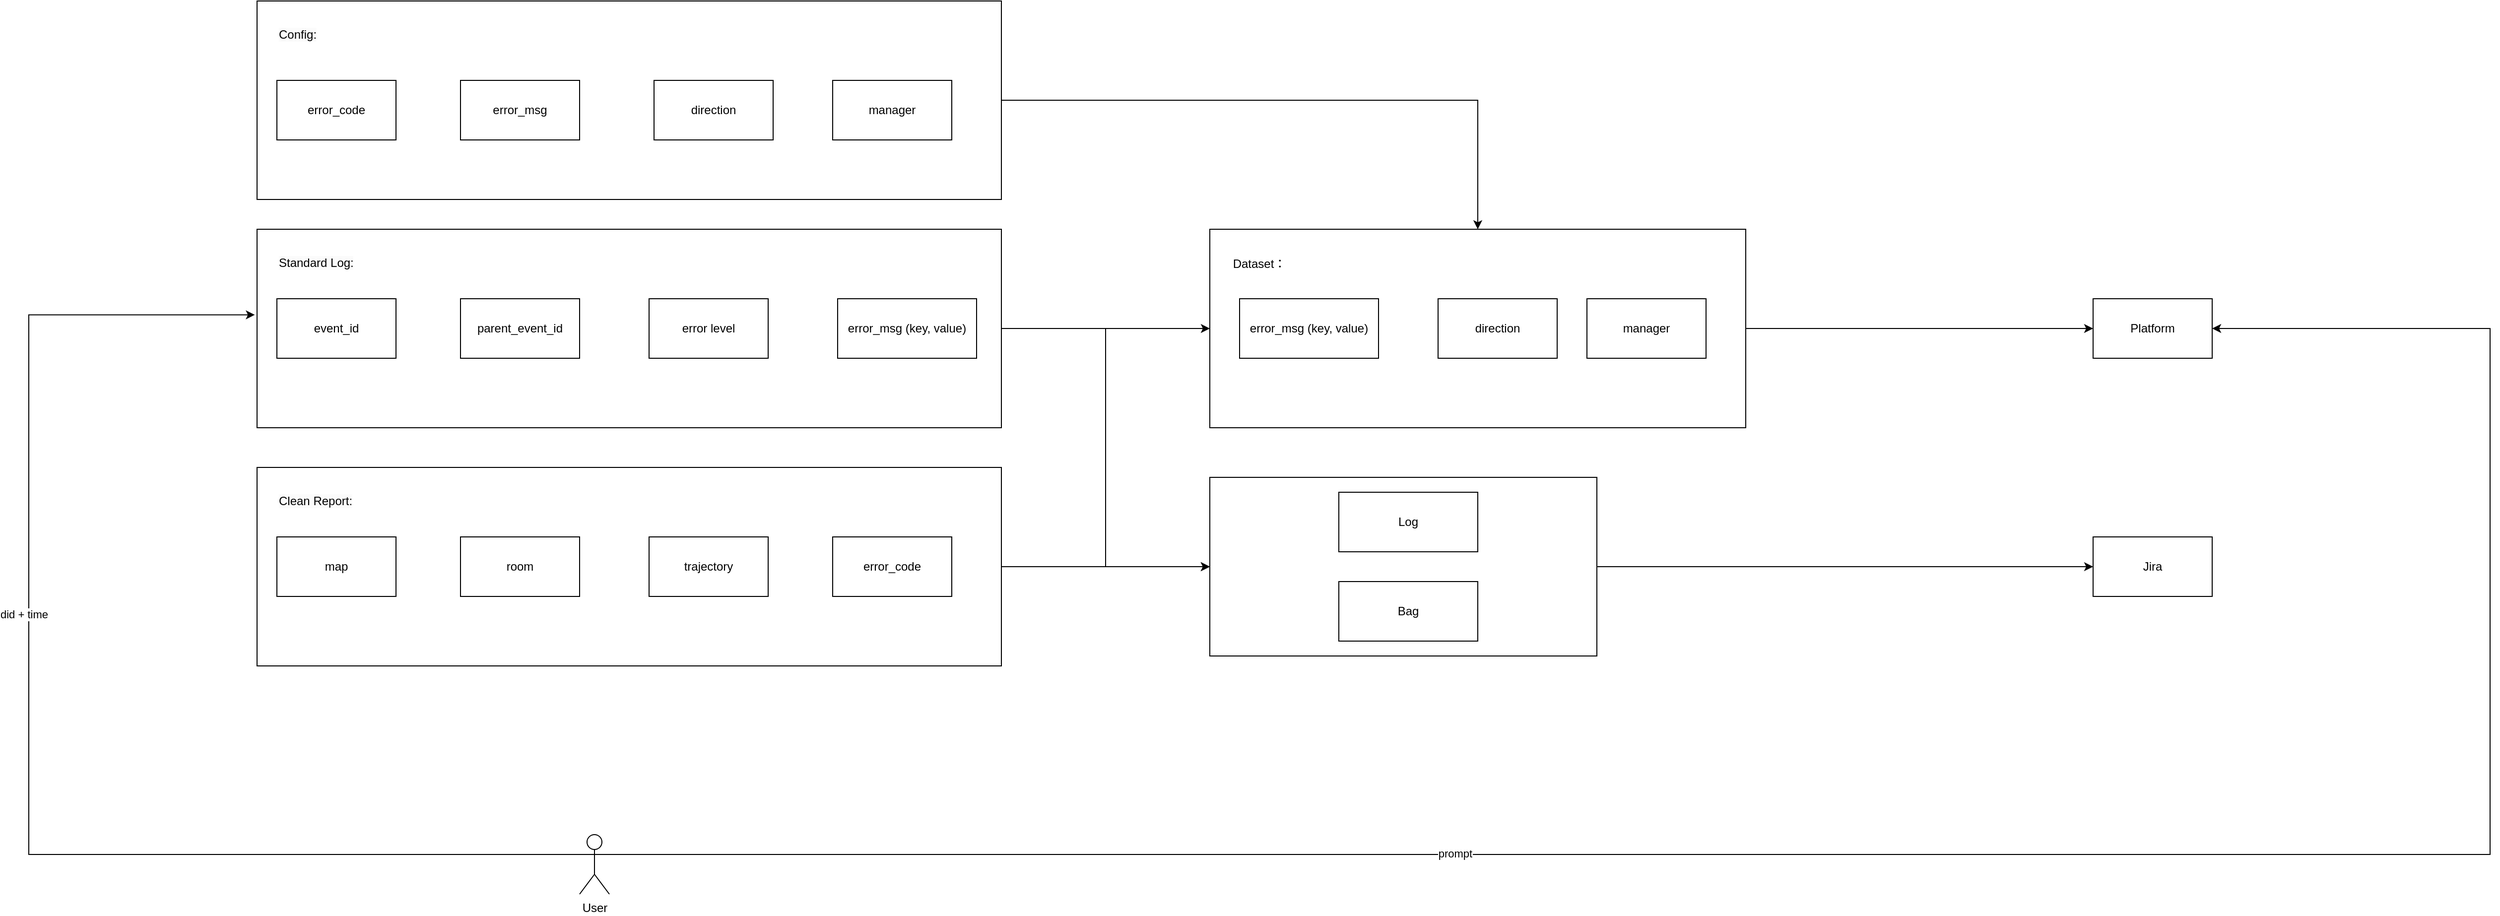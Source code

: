 <mxfile version="24.8.4">
  <diagram name="第 1 页" id="39FkCeHLilbaH5dNQq24">
    <mxGraphModel dx="2012" dy="4485" grid="1" gridSize="10" guides="1" tooltips="1" connect="1" arrows="1" fold="1" page="1" pageScale="1" pageWidth="4681" pageHeight="3300" math="0" shadow="0">
      <root>
        <mxCell id="0" />
        <mxCell id="1" parent="0" />
        <mxCell id="iba7f1NJSORnC7_tqLJl-44" style="edgeStyle=orthogonalEdgeStyle;rounded=0;orthogonalLoop=1;jettySize=auto;html=1;exitX=1;exitY=0.5;exitDx=0;exitDy=0;entryX=0;entryY=0.5;entryDx=0;entryDy=0;" edge="1" parent="1" source="iba7f1NJSORnC7_tqLJl-35" target="iba7f1NJSORnC7_tqLJl-18">
          <mxGeometry relative="1" as="geometry">
            <mxPoint x="2180" y="360" as="targetPoint" />
          </mxGeometry>
        </mxCell>
        <mxCell id="iba7f1NJSORnC7_tqLJl-35" value="" style="rounded=0;whiteSpace=wrap;html=1;" vertex="1" parent="1">
          <mxGeometry x="1300" y="270" width="390" height="180" as="geometry" />
        </mxCell>
        <mxCell id="iba7f1NJSORnC7_tqLJl-36" style="edgeStyle=orthogonalEdgeStyle;rounded=0;orthogonalLoop=1;jettySize=auto;html=1;exitX=1;exitY=0.5;exitDx=0;exitDy=0;entryX=0;entryY=0.5;entryDx=0;entryDy=0;" edge="1" parent="1" source="iba7f1NJSORnC7_tqLJl-8" target="iba7f1NJSORnC7_tqLJl-29">
          <mxGeometry relative="1" as="geometry" />
        </mxCell>
        <mxCell id="iba7f1NJSORnC7_tqLJl-42" style="edgeStyle=orthogonalEdgeStyle;rounded=0;orthogonalLoop=1;jettySize=auto;html=1;exitX=1;exitY=0.5;exitDx=0;exitDy=0;entryX=0;entryY=0.5;entryDx=0;entryDy=0;" edge="1" parent="1" source="iba7f1NJSORnC7_tqLJl-8" target="iba7f1NJSORnC7_tqLJl-35">
          <mxGeometry relative="1" as="geometry" />
        </mxCell>
        <mxCell id="iba7f1NJSORnC7_tqLJl-8" value="" style="rounded=0;whiteSpace=wrap;html=1;" vertex="1" parent="1">
          <mxGeometry x="340" y="20" width="750" height="200" as="geometry" />
        </mxCell>
        <mxCell id="iba7f1NJSORnC7_tqLJl-2" value="error level" style="rounded=0;whiteSpace=wrap;html=1;" vertex="1" parent="1">
          <mxGeometry x="735" y="90" width="120" height="60" as="geometry" />
        </mxCell>
        <mxCell id="iba7f1NJSORnC7_tqLJl-3" value="error_msg (key, value)" style="rounded=0;whiteSpace=wrap;html=1;" vertex="1" parent="1">
          <mxGeometry x="925" y="90" width="140" height="60" as="geometry" />
        </mxCell>
        <mxCell id="iba7f1NJSORnC7_tqLJl-4" value="event_id" style="rounded=0;whiteSpace=wrap;html=1;" vertex="1" parent="1">
          <mxGeometry x="360" y="90" width="120" height="60" as="geometry" />
        </mxCell>
        <mxCell id="iba7f1NJSORnC7_tqLJl-5" value="parent_event_id" style="rounded=0;whiteSpace=wrap;html=1;" vertex="1" parent="1">
          <mxGeometry x="545" y="90" width="120" height="60" as="geometry" />
        </mxCell>
        <mxCell id="iba7f1NJSORnC7_tqLJl-6" value="&lt;span style=&quot;color: rgb(0, 0, 0); font-family: Helvetica; font-size: 12px; font-style: normal; font-variant-ligatures: normal; font-variant-caps: normal; font-weight: 400; letter-spacing: normal; orphans: 2; text-align: center; text-indent: 0px; text-transform: none; widows: 2; word-spacing: 0px; -webkit-text-stroke-width: 0px; white-space: normal; background-color: rgb(251, 251, 251); text-decoration-thickness: initial; text-decoration-style: initial; text-decoration-color: initial; display: inline !important; float: none;&quot;&gt;Standard Log:&lt;/span&gt;" style="text;whiteSpace=wrap;html=1;" vertex="1" parent="1">
          <mxGeometry x="360" y="40" width="110" height="40" as="geometry" />
        </mxCell>
        <mxCell id="iba7f1NJSORnC7_tqLJl-48" style="edgeStyle=orthogonalEdgeStyle;rounded=0;orthogonalLoop=1;jettySize=auto;html=1;exitX=1;exitY=0.333;exitDx=0;exitDy=0;exitPerimeter=0;entryX=1;entryY=0.5;entryDx=0;entryDy=0;" edge="1" parent="1" source="iba7f1NJSORnC7_tqLJl-7" target="iba7f1NJSORnC7_tqLJl-34">
          <mxGeometry relative="1" as="geometry">
            <Array as="points">
              <mxPoint x="2590" y="650" />
              <mxPoint x="2590" y="120" />
            </Array>
          </mxGeometry>
        </mxCell>
        <mxCell id="iba7f1NJSORnC7_tqLJl-49" value="prompt" style="edgeLabel;html=1;align=center;verticalAlign=middle;resizable=0;points=[];" vertex="1" connectable="0" parent="iba7f1NJSORnC7_tqLJl-48">
          <mxGeometry x="-0.37" y="1" relative="1" as="geometry">
            <mxPoint as="offset" />
          </mxGeometry>
        </mxCell>
        <mxCell id="iba7f1NJSORnC7_tqLJl-7" value="User" style="shape=umlActor;verticalLabelPosition=bottom;verticalAlign=top;html=1;outlineConnect=0;" vertex="1" parent="1">
          <mxGeometry x="665" y="630" width="30" height="60" as="geometry" />
        </mxCell>
        <mxCell id="iba7f1NJSORnC7_tqLJl-41" style="edgeStyle=orthogonalEdgeStyle;rounded=0;orthogonalLoop=1;jettySize=auto;html=1;exitX=1;exitY=0.5;exitDx=0;exitDy=0;entryX=0;entryY=0.5;entryDx=0;entryDy=0;" edge="1" parent="1" source="iba7f1NJSORnC7_tqLJl-11" target="iba7f1NJSORnC7_tqLJl-35">
          <mxGeometry relative="1" as="geometry" />
        </mxCell>
        <mxCell id="iba7f1NJSORnC7_tqLJl-11" value="" style="rounded=0;whiteSpace=wrap;html=1;" vertex="1" parent="1">
          <mxGeometry x="340" y="260" width="750" height="200" as="geometry" />
        </mxCell>
        <mxCell id="iba7f1NJSORnC7_tqLJl-12" value="trajectory" style="rounded=0;whiteSpace=wrap;html=1;" vertex="1" parent="1">
          <mxGeometry x="735" y="330" width="120" height="60" as="geometry" />
        </mxCell>
        <mxCell id="iba7f1NJSORnC7_tqLJl-13" value="Log" style="rounded=0;whiteSpace=wrap;html=1;" vertex="1" parent="1">
          <mxGeometry x="1430" y="285" width="140" height="60" as="geometry" />
        </mxCell>
        <mxCell id="iba7f1NJSORnC7_tqLJl-14" value="map" style="rounded=0;whiteSpace=wrap;html=1;" vertex="1" parent="1">
          <mxGeometry x="360" y="330" width="120" height="60" as="geometry" />
        </mxCell>
        <mxCell id="iba7f1NJSORnC7_tqLJl-15" value="room" style="rounded=0;whiteSpace=wrap;html=1;" vertex="1" parent="1">
          <mxGeometry x="545" y="330" width="120" height="60" as="geometry" />
        </mxCell>
        <mxCell id="iba7f1NJSORnC7_tqLJl-16" value="&lt;span style=&quot;color: rgb(0, 0, 0); font-family: Helvetica; font-size: 12px; font-style: normal; font-variant-ligatures: normal; font-variant-caps: normal; font-weight: 400; letter-spacing: normal; orphans: 2; text-align: center; text-indent: 0px; text-transform: none; widows: 2; word-spacing: 0px; -webkit-text-stroke-width: 0px; white-space: normal; background-color: rgb(251, 251, 251); text-decoration-thickness: initial; text-decoration-style: initial; text-decoration-color: initial; display: inline !important; float: none;&quot;&gt;Clean Report:&lt;/span&gt;" style="text;whiteSpace=wrap;html=1;" vertex="1" parent="1">
          <mxGeometry x="360" y="280" width="110" height="40" as="geometry" />
        </mxCell>
        <mxCell id="iba7f1NJSORnC7_tqLJl-17" value="Bag" style="rounded=0;whiteSpace=wrap;html=1;" vertex="1" parent="1">
          <mxGeometry x="1430" y="375" width="140" height="60" as="geometry" />
        </mxCell>
        <mxCell id="iba7f1NJSORnC7_tqLJl-18" value="Jira" style="rounded=0;whiteSpace=wrap;html=1;" vertex="1" parent="1">
          <mxGeometry x="2190" y="330" width="120" height="60" as="geometry" />
        </mxCell>
        <mxCell id="iba7f1NJSORnC7_tqLJl-19" value="error_code" style="rounded=0;whiteSpace=wrap;html=1;" vertex="1" parent="1">
          <mxGeometry x="920" y="330" width="120" height="60" as="geometry" />
        </mxCell>
        <mxCell id="iba7f1NJSORnC7_tqLJl-43" style="edgeStyle=orthogonalEdgeStyle;rounded=0;orthogonalLoop=1;jettySize=auto;html=1;exitX=1;exitY=0.5;exitDx=0;exitDy=0;entryX=0.5;entryY=0;entryDx=0;entryDy=0;" edge="1" parent="1" source="iba7f1NJSORnC7_tqLJl-20" target="iba7f1NJSORnC7_tqLJl-29">
          <mxGeometry relative="1" as="geometry" />
        </mxCell>
        <mxCell id="iba7f1NJSORnC7_tqLJl-20" value="" style="rounded=0;whiteSpace=wrap;html=1;" vertex="1" parent="1">
          <mxGeometry x="340" y="-210" width="750" height="200" as="geometry" />
        </mxCell>
        <mxCell id="iba7f1NJSORnC7_tqLJl-24" value="&lt;span style=&quot;color: rgb(0, 0, 0); font-family: Helvetica; font-size: 12px; font-style: normal; font-variant-ligatures: normal; font-variant-caps: normal; font-weight: 400; letter-spacing: normal; orphans: 2; text-align: center; text-indent: 0px; text-transform: none; widows: 2; word-spacing: 0px; -webkit-text-stroke-width: 0px; white-space: normal; background-color: rgb(251, 251, 251); text-decoration-thickness: initial; text-decoration-style: initial; text-decoration-color: initial; display: inline !important; float: none;&quot;&gt;Config:&lt;/span&gt;" style="text;whiteSpace=wrap;html=1;" vertex="1" parent="1">
          <mxGeometry x="360" y="-190" width="110" height="40" as="geometry" />
        </mxCell>
        <mxCell id="iba7f1NJSORnC7_tqLJl-25" value="error_code" style="rounded=0;whiteSpace=wrap;html=1;" vertex="1" parent="1">
          <mxGeometry x="360" y="-130" width="120" height="60" as="geometry" />
        </mxCell>
        <mxCell id="iba7f1NJSORnC7_tqLJl-26" value="error_msg" style="rounded=0;whiteSpace=wrap;html=1;" vertex="1" parent="1">
          <mxGeometry x="545" y="-130" width="120" height="60" as="geometry" />
        </mxCell>
        <mxCell id="iba7f1NJSORnC7_tqLJl-27" value="direction" style="rounded=0;whiteSpace=wrap;html=1;" vertex="1" parent="1">
          <mxGeometry x="740" y="-130" width="120" height="60" as="geometry" />
        </mxCell>
        <mxCell id="iba7f1NJSORnC7_tqLJl-28" value="manager" style="rounded=0;whiteSpace=wrap;html=1;" vertex="1" parent="1">
          <mxGeometry x="920" y="-130" width="120" height="60" as="geometry" />
        </mxCell>
        <mxCell id="iba7f1NJSORnC7_tqLJl-45" style="edgeStyle=orthogonalEdgeStyle;rounded=0;orthogonalLoop=1;jettySize=auto;html=1;exitX=1;exitY=0.5;exitDx=0;exitDy=0;entryX=0;entryY=0.5;entryDx=0;entryDy=0;" edge="1" parent="1" source="iba7f1NJSORnC7_tqLJl-29" target="iba7f1NJSORnC7_tqLJl-34">
          <mxGeometry relative="1" as="geometry" />
        </mxCell>
        <mxCell id="iba7f1NJSORnC7_tqLJl-29" value="" style="rounded=0;whiteSpace=wrap;html=1;" vertex="1" parent="1">
          <mxGeometry x="1300" y="20" width="540" height="200" as="geometry" />
        </mxCell>
        <mxCell id="iba7f1NJSORnC7_tqLJl-30" value="Dataset：" style="text;html=1;align=center;verticalAlign=middle;whiteSpace=wrap;rounded=0;" vertex="1" parent="1">
          <mxGeometry x="1320" y="40" width="60" height="30" as="geometry" />
        </mxCell>
        <mxCell id="iba7f1NJSORnC7_tqLJl-31" value="error_msg (key, value)" style="rounded=0;whiteSpace=wrap;html=1;" vertex="1" parent="1">
          <mxGeometry x="1330" y="90" width="140" height="60" as="geometry" />
        </mxCell>
        <mxCell id="iba7f1NJSORnC7_tqLJl-32" value="direction" style="rounded=0;whiteSpace=wrap;html=1;" vertex="1" parent="1">
          <mxGeometry x="1530" y="90" width="120" height="60" as="geometry" />
        </mxCell>
        <mxCell id="iba7f1NJSORnC7_tqLJl-33" value="manager" style="rounded=0;whiteSpace=wrap;html=1;" vertex="1" parent="1">
          <mxGeometry x="1680" y="90" width="120" height="60" as="geometry" />
        </mxCell>
        <mxCell id="iba7f1NJSORnC7_tqLJl-34" value="Platform" style="rounded=0;whiteSpace=wrap;html=1;" vertex="1" parent="1">
          <mxGeometry x="2190" y="90" width="120" height="60" as="geometry" />
        </mxCell>
        <mxCell id="iba7f1NJSORnC7_tqLJl-46" style="edgeStyle=orthogonalEdgeStyle;rounded=0;orthogonalLoop=1;jettySize=auto;html=1;exitX=0;exitY=0.333;exitDx=0;exitDy=0;exitPerimeter=0;entryX=-0.003;entryY=0.431;entryDx=0;entryDy=0;entryPerimeter=0;" edge="1" parent="1" source="iba7f1NJSORnC7_tqLJl-7" target="iba7f1NJSORnC7_tqLJl-8">
          <mxGeometry relative="1" as="geometry">
            <Array as="points">
              <mxPoint x="110" y="650" />
              <mxPoint x="110" y="106" />
            </Array>
          </mxGeometry>
        </mxCell>
        <mxCell id="iba7f1NJSORnC7_tqLJl-47" value="did + time" style="edgeLabel;html=1;align=center;verticalAlign=middle;resizable=0;points=[];" vertex="1" connectable="0" parent="iba7f1NJSORnC7_tqLJl-46">
          <mxGeometry x="0.203" y="5" relative="1" as="geometry">
            <mxPoint y="1" as="offset" />
          </mxGeometry>
        </mxCell>
      </root>
    </mxGraphModel>
  </diagram>
</mxfile>
